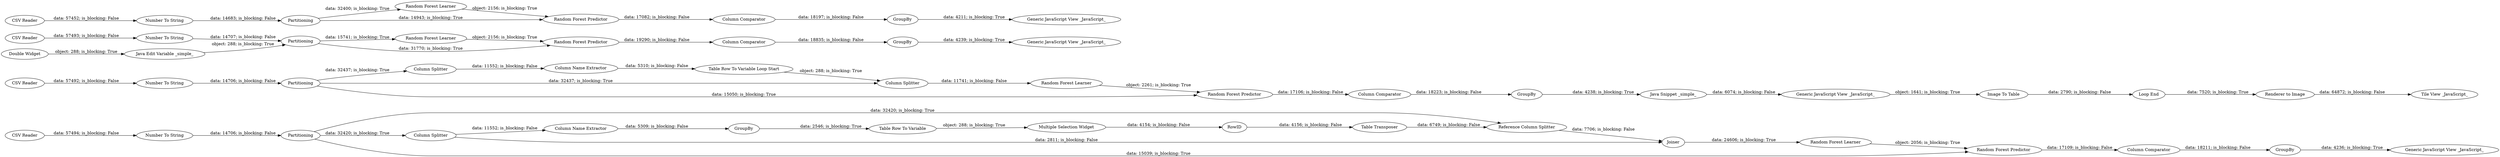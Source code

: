 digraph {
	"2439963950788581605_612" [label=Joiner]
	"2439963950788581605_609" [label="Reference Column Splitter"]
	"2439963950788581605_573" [label="Number To String"]
	"2439963950788581605_619" [label="Column Comparator"]
	"2439963950788581605_585" [label="Image To Table"]
	"2439963950788581605_11" [label=GroupBy]
	"2439963950788581605_578" [label="Random Forest Learner"]
	"2439963950788581605_579" [label="Java Snippet _simple_"]
	"2439963950788581605_575" [label="Column Name Extractor"]
	"2439963950788581605_606" [label="Multiple Selection Widget"]
	"2439963950788581605_614" [label=Partitioning]
	"2439963950788581605_621" [label="Number To String"]
	"2439963950788581605_5" [label="Random Forest Learner"]
	"2439963950788581605_586" [label="Renderer to Image"]
	"2439963950788581605_623" [label="Java Edit Variable _simple_"]
	"2439963950788581605_624" [label="Double Widget"]
	"2439963950788581605_569" [label="CSV Reader"]
	"2439963950788581605_6" [label="Number To String"]
	"2439963950788581605_603" [label="CSV Reader"]
	"2439963950788581605_607" [label=GroupBy]
	"2439963950788581605_608" [label="Table Row To Variable"]
	"2439963950788581605_618" [label="Random Forest Learner"]
	"2439963950788581605_1" [label="CSV Reader"]
	"2439963950788581605_587" [label="Tile View _JavaScript_"]
	"2439963950788581605_593" [label="Number To String"]
	"2439963950788581605_611" [label="Table Transposer"]
	"2439963950788581605_581" [label="Column Comparator"]
	"2439963950788581605_577" [label="Table Row To Variable Loop Start"]
	"2439963950788581605_596" [label="Column Name Extractor"]
	"2439963950788581605_580" [label=GroupBy]
	"2439963950788581605_10" [label="Column Comparator"]
	"2439963950788581605_565" [label="Generic JavaScript View _JavaScript_"]
	"2439963950788581605_590" [label="Column Splitter"]
	"2439963950788581605_620" [label=GroupBy]
	"2439963950788581605_613" [label="Generic JavaScript View _JavaScript_"]
	"2439963950788581605_602" [label=GroupBy]
	"2439963950788581605_9" [label="Random Forest Predictor"]
	"2439963950788581605_566" [label=Partitioning]
	"2439963950788581605_574" [label="Column Splitter"]
	"2439963950788581605_8" [label=Partitioning]
	"2439963950788581605_576" [label="Column Splitter"]
	"2439963950788581605_584" [label="Generic JavaScript View _JavaScript_"]
	"2439963950788581605_589" [label="Random Forest Predictor"]
	"2439963950788581605_598" [label="Random Forest Learner"]
	"2439963950788581605_617" [label="CSV Reader"]
	"2439963950788581605_615" [label="Random Forest Predictor"]
	"2439963950788581605_601" [label="Column Comparator"]
	"2439963950788581605_610" [label=RowID]
	"2439963950788581605_583" [label="Loop End"]
	"2439963950788581605_616" [label="Generic JavaScript View _JavaScript_"]
	"2439963950788581605_582" [label="Random Forest Predictor"]
	"2439963950788581605_600" [label=Partitioning]
	"2439963950788581605_5" -> "2439963950788581605_9" [label="object: 2156; is_blocking: True"]
	"2439963950788581605_6" -> "2439963950788581605_8" [label="data: 14683; is_blocking: False"]
	"2439963950788581605_8" -> "2439963950788581605_5" [label="data: 32400; is_blocking: True"]
	"2439963950788581605_585" -> "2439963950788581605_583" [label="data: 2790; is_blocking: False"]
	"2439963950788581605_579" -> "2439963950788581605_584" [label="data: 6074; is_blocking: False"]
	"2439963950788581605_573" -> "2439963950788581605_566" [label="data: 14706; is_blocking: False"]
	"2439963950788581605_618" -> "2439963950788581605_615" [label="object: 2156; is_blocking: True"]
	"2439963950788581605_586" -> "2439963950788581605_587" [label="data: 64872; is_blocking: False"]
	"2439963950788581605_590" -> "2439963950788581605_612" [label="data: 2811; is_blocking: False"]
	"2439963950788581605_614" -> "2439963950788581605_618" [label="data: 15741; is_blocking: True"]
	"2439963950788581605_602" -> "2439963950788581605_613" [label="data: 4236; is_blocking: True"]
	"2439963950788581605_577" -> "2439963950788581605_576" [label="object: 288; is_blocking: True"]
	"2439963950788581605_619" -> "2439963950788581605_620" [label="data: 18835; is_blocking: False"]
	"2439963950788581605_623" -> "2439963950788581605_614" [label="object: 288; is_blocking: True"]
	"2439963950788581605_598" -> "2439963950788581605_589" [label="object: 2056; is_blocking: True"]
	"2439963950788581605_8" -> "2439963950788581605_9" [label="data: 14943; is_blocking: True"]
	"2439963950788581605_600" -> "2439963950788581605_589" [label="data: 15039; is_blocking: True"]
	"2439963950788581605_614" -> "2439963950788581605_615" [label="data: 31770; is_blocking: True"]
	"2439963950788581605_615" -> "2439963950788581605_619" [label="data: 19290; is_blocking: False"]
	"2439963950788581605_578" -> "2439963950788581605_582" [label="object: 2261; is_blocking: True"]
	"2439963950788581605_611" -> "2439963950788581605_609" [label="data: 6749; is_blocking: False"]
	"2439963950788581605_607" -> "2439963950788581605_608" [label="data: 2546; is_blocking: True"]
	"2439963950788581605_566" -> "2439963950788581605_576" [label="data: 32437; is_blocking: True"]
	"2439963950788581605_575" -> "2439963950788581605_577" [label="data: 5310; is_blocking: False"]
	"2439963950788581605_581" -> "2439963950788581605_580" [label="data: 18223; is_blocking: False"]
	"2439963950788581605_609" -> "2439963950788581605_612" [label="data: 7706; is_blocking: False"]
	"2439963950788581605_569" -> "2439963950788581605_573" [label="data: 57492; is_blocking: False"]
	"2439963950788581605_566" -> "2439963950788581605_574" [label="data: 32437; is_blocking: True"]
	"2439963950788581605_1" -> "2439963950788581605_6" [label="data: 57452; is_blocking: False"]
	"2439963950788581605_583" -> "2439963950788581605_586" [label="data: 7520; is_blocking: True"]
	"2439963950788581605_9" -> "2439963950788581605_10" [label="data: 17082; is_blocking: False"]
	"2439963950788581605_580" -> "2439963950788581605_579" [label="data: 4238; is_blocking: True"]
	"2439963950788581605_617" -> "2439963950788581605_621" [label="data: 57493; is_blocking: False"]
	"2439963950788581605_582" -> "2439963950788581605_581" [label="data: 17106; is_blocking: False"]
	"2439963950788581605_593" -> "2439963950788581605_600" [label="data: 14706; is_blocking: False"]
	"2439963950788581605_566" -> "2439963950788581605_582" [label="data: 15050; is_blocking: True"]
	"2439963950788581605_596" -> "2439963950788581605_607" [label="data: 5309; is_blocking: False"]
	"2439963950788581605_608" -> "2439963950788581605_606" [label="object: 288; is_blocking: True"]
	"2439963950788581605_603" -> "2439963950788581605_593" [label="data: 57494; is_blocking: False"]
	"2439963950788581605_576" -> "2439963950788581605_578" [label="data: 11741; is_blocking: False"]
	"2439963950788581605_11" -> "2439963950788581605_565" [label="data: 4211; is_blocking: True"]
	"2439963950788581605_589" -> "2439963950788581605_601" [label="data: 17109; is_blocking: False"]
	"2439963950788581605_590" -> "2439963950788581605_596" [label="data: 11552; is_blocking: False"]
	"2439963950788581605_612" -> "2439963950788581605_598" [label="data: 24606; is_blocking: True"]
	"2439963950788581605_600" -> "2439963950788581605_609" [label="data: 32420; is_blocking: True"]
	"2439963950788581605_606" -> "2439963950788581605_610" [label="data: 4154; is_blocking: False"]
	"2439963950788581605_600" -> "2439963950788581605_590" [label="data: 32420; is_blocking: True"]
	"2439963950788581605_10" -> "2439963950788581605_11" [label="data: 18197; is_blocking: False"]
	"2439963950788581605_620" -> "2439963950788581605_616" [label="data: 4239; is_blocking: True"]
	"2439963950788581605_574" -> "2439963950788581605_575" [label="data: 11552; is_blocking: False"]
	"2439963950788581605_601" -> "2439963950788581605_602" [label="data: 18211; is_blocking: False"]
	"2439963950788581605_624" -> "2439963950788581605_623" [label="object: 288; is_blocking: True"]
	"2439963950788581605_610" -> "2439963950788581605_611" [label="data: 4156; is_blocking: False"]
	"2439963950788581605_584" -> "2439963950788581605_585" [label="object: 1641; is_blocking: True"]
	"2439963950788581605_621" -> "2439963950788581605_614" [label="data: 14707; is_blocking: False"]
	rankdir=LR
}

